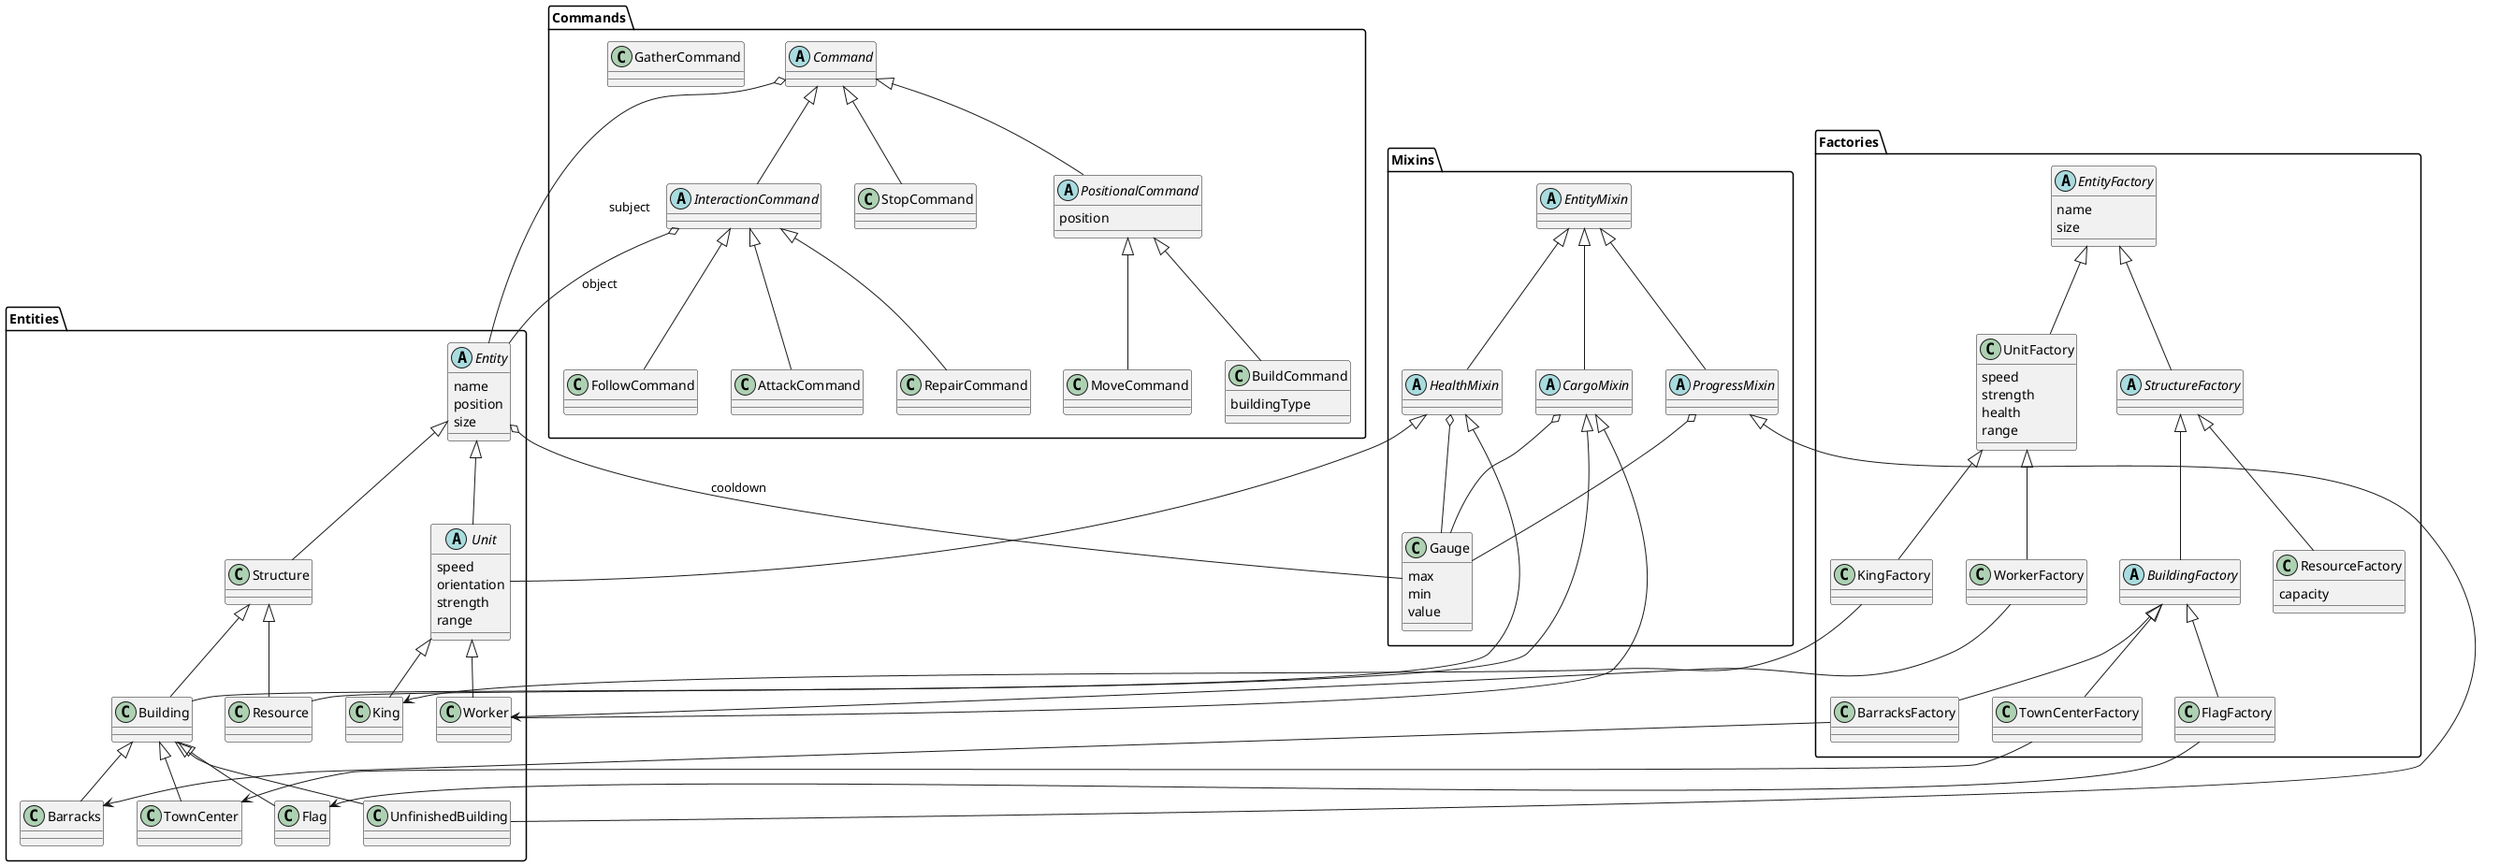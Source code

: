@startuml

package Entities {
abstract class Entity {
name
position
size
}
class Structure
abstract class Unit {
speed
orientation
strength
range
}
class Building
class UnfinishedBuilding
class TownCenter
class Barracks
class Flag
class Resource
class Worker
class King
}

Entity <|-- Structure

Structure <|-- Building
Building <|-- UnfinishedBuilding
Building <|-- TownCenter
Building <|-- Barracks
Building <|-- Flag

Structure <|-- Resource

Entity <|-- Unit
Unit <|-- King
Unit <|-- Worker


package Mixins {
class Gauge {
max
min
value
}
abstract class EntityMixin
abstract class ProgressMixin
abstract class HealthMixin
abstract class CargoMixin
}

Entity o-- Gauge : cooldown

EntityMixin <|-- ProgressMixin
ProgressMixin o-- Gauge

EntityMixin <|-- HealthMixin
HealthMixin o-- Gauge

EntityMixin <|-- CargoMixin
CargoMixin o-- Gauge

HealthMixin <|-- Unit
HealthMixin <|-- Building

CargoMixin <|-- Resource
CargoMixin <|-- Worker

ProgressMixin <|-- UnfinishedBuilding


package Commands {
abstract class Command
class StopCommand
abstract class PositionalCommand {
position
}
class MoveCommand
class BuildCommand {
buildingType
}
abstract class InteractionCommand
class AttackCommand
class RepairCommand
class FollowCommand
class GatherCommand
}

Command o-- Entity : subject

Command <|-- StopCommand

Command <|-- PositionalCommand

PositionalCommand <|-- MoveCommand
PositionalCommand <|-- BuildCommand

Command <|-- InteractionCommand

InteractionCommand o-- Entity : object

InteractionCommand <|-- AttackCommand
InteractionCommand <|-- RepairCommand
InteractionCommand <|-- FollowCommand


package Factories {
abstract class EntityFactory {
name
size
}
class UnitFactory {
speed
strength
health
range
}
abstract class StructureFactory
abstract class BuildingFactory
class ResourceFactory {
capacity
}
class WorkerFactory
class KingFactory
class BarracksFactory
class FlagFactory
class TownCenterFactory
}

EntityFactory <|--  UnitFactory
EntityFactory <|--  StructureFactory
StructureFactory <|--  BuildingFactory
StructureFactory <|--  ResourceFactory

UnitFactory <|--  WorkerFactory
WorkerFactory --> Worker
UnitFactory <|--  KingFactory
KingFactory --> King
BuildingFactory <|--  BarracksFactory
BarracksFactory --> Barracks
BuildingFactory <|--  FlagFactory
FlagFactory --> Flag
BuildingFactory <|--  TownCenterFactory
TownCenterFactory --> TownCenter

@enduml

